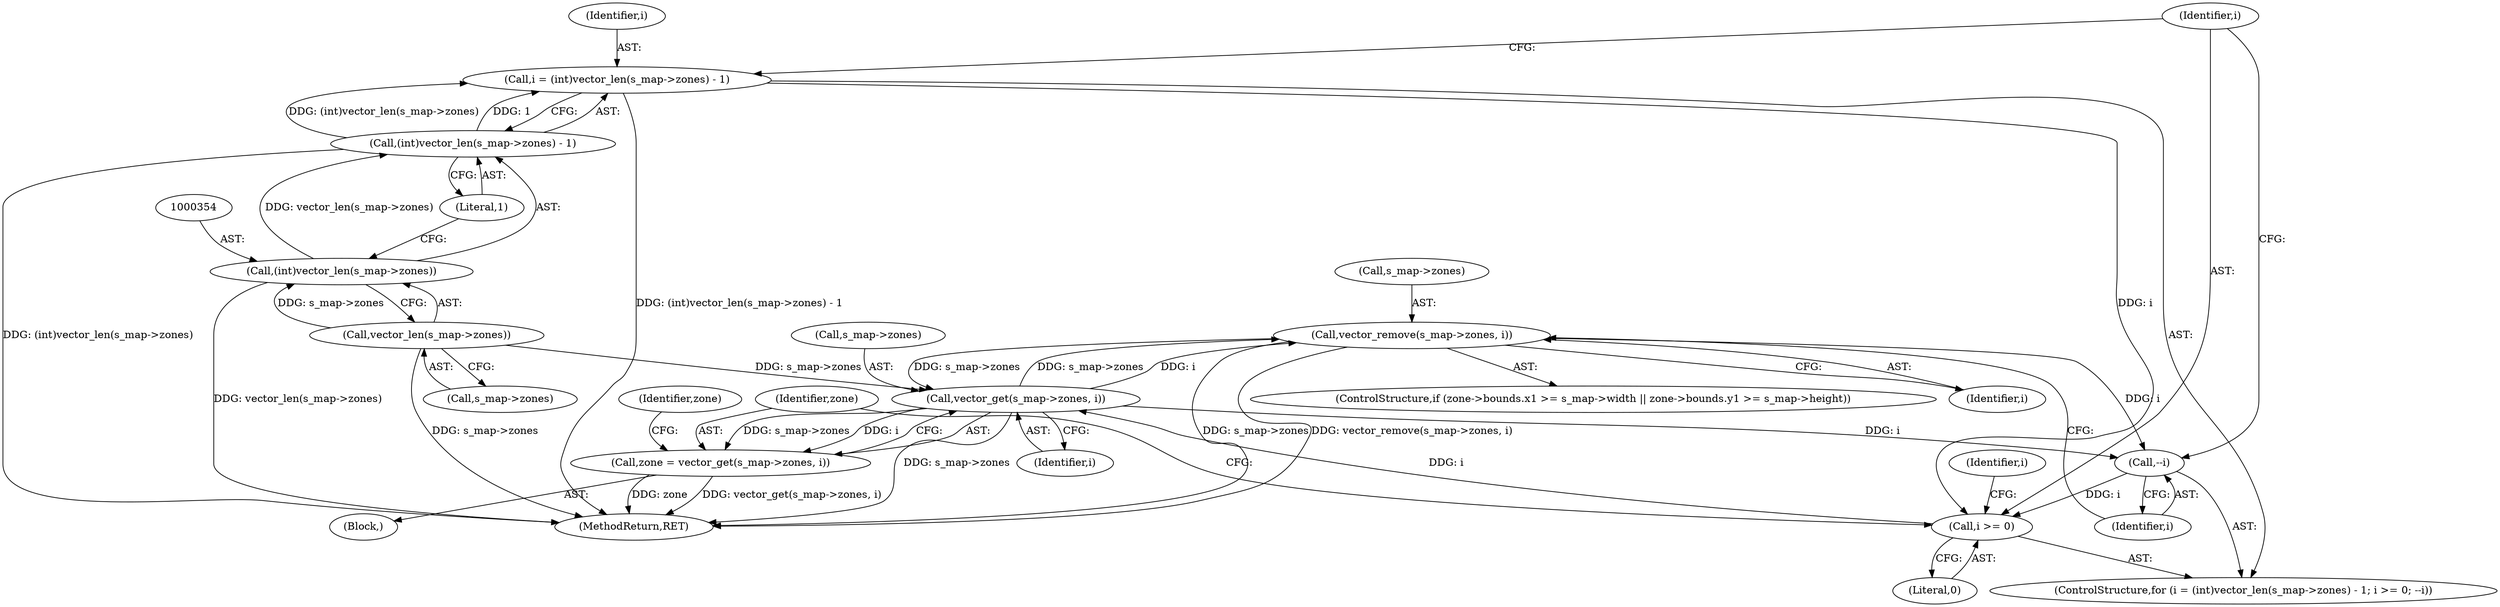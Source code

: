 digraph "0_minisphere_252c1ca184cb38e1acb917aa0e451c5f08519996@API" {
"1000393" [label="(Call,vector_remove(s_map->zones, i))"];
"1000368" [label="(Call,vector_get(s_map->zones, i))"];
"1000355" [label="(Call,vector_len(s_map->zones))"];
"1000393" [label="(Call,vector_remove(s_map->zones, i))"];
"1000360" [label="(Call,i >= 0)"];
"1000350" [label="(Call,i = (int)vector_len(s_map->zones) - 1)"];
"1000352" [label="(Call,(int)vector_len(s_map->zones) - 1)"];
"1000353" [label="(Call,(int)vector_len(s_map->zones))"];
"1000363" [label="(Call,--i)"];
"1000366" [label="(Call,zone = vector_get(s_map->zones, i))"];
"1000355" [label="(Call,vector_len(s_map->zones))"];
"1000349" [label="(ControlStructure,for (i = (int)vector_len(s_map->zones) - 1; i >= 0; --i))"];
"1000362" [label="(Literal,0)"];
"1000367" [label="(Identifier,zone)"];
"1000360" [label="(Call,i >= 0)"];
"1000372" [label="(Identifier,i)"];
"1000373" [label="(ControlStructure,if (zone->bounds.x1 >= s_map->width || zone->bounds.y1 >= s_map->height))"];
"1000485" [label="(MethodReturn,RET)"];
"1000353" [label="(Call,(int)vector_len(s_map->zones))"];
"1000359" [label="(Literal,1)"];
"1000393" [label="(Call,vector_remove(s_map->zones, i))"];
"1000364" [label="(Identifier,i)"];
"1000397" [label="(Identifier,i)"];
"1000350" [label="(Call,i = (int)vector_len(s_map->zones) - 1)"];
"1000365" [label="(Block,)"];
"1000368" [label="(Call,vector_get(s_map->zones, i))"];
"1000440" [label="(Identifier,i)"];
"1000361" [label="(Identifier,i)"];
"1000356" [label="(Call,s_map->zones)"];
"1000394" [label="(Call,s_map->zones)"];
"1000363" [label="(Call,--i)"];
"1000352" [label="(Call,(int)vector_len(s_map->zones) - 1)"];
"1000351" [label="(Identifier,i)"];
"1000378" [label="(Identifier,zone)"];
"1000366" [label="(Call,zone = vector_get(s_map->zones, i))"];
"1000369" [label="(Call,s_map->zones)"];
"1000393" -> "1000373"  [label="AST: "];
"1000393" -> "1000397"  [label="CFG: "];
"1000394" -> "1000393"  [label="AST: "];
"1000397" -> "1000393"  [label="AST: "];
"1000364" -> "1000393"  [label="CFG: "];
"1000393" -> "1000485"  [label="DDG: s_map->zones"];
"1000393" -> "1000485"  [label="DDG: vector_remove(s_map->zones, i)"];
"1000393" -> "1000363"  [label="DDG: i"];
"1000393" -> "1000368"  [label="DDG: s_map->zones"];
"1000368" -> "1000393"  [label="DDG: s_map->zones"];
"1000368" -> "1000393"  [label="DDG: i"];
"1000368" -> "1000366"  [label="AST: "];
"1000368" -> "1000372"  [label="CFG: "];
"1000369" -> "1000368"  [label="AST: "];
"1000372" -> "1000368"  [label="AST: "];
"1000366" -> "1000368"  [label="CFG: "];
"1000368" -> "1000485"  [label="DDG: s_map->zones"];
"1000368" -> "1000363"  [label="DDG: i"];
"1000368" -> "1000366"  [label="DDG: s_map->zones"];
"1000368" -> "1000366"  [label="DDG: i"];
"1000355" -> "1000368"  [label="DDG: s_map->zones"];
"1000360" -> "1000368"  [label="DDG: i"];
"1000355" -> "1000353"  [label="AST: "];
"1000355" -> "1000356"  [label="CFG: "];
"1000356" -> "1000355"  [label="AST: "];
"1000353" -> "1000355"  [label="CFG: "];
"1000355" -> "1000485"  [label="DDG: s_map->zones"];
"1000355" -> "1000353"  [label="DDG: s_map->zones"];
"1000360" -> "1000349"  [label="AST: "];
"1000360" -> "1000362"  [label="CFG: "];
"1000361" -> "1000360"  [label="AST: "];
"1000362" -> "1000360"  [label="AST: "];
"1000367" -> "1000360"  [label="CFG: "];
"1000440" -> "1000360"  [label="CFG: "];
"1000350" -> "1000360"  [label="DDG: i"];
"1000363" -> "1000360"  [label="DDG: i"];
"1000350" -> "1000349"  [label="AST: "];
"1000350" -> "1000352"  [label="CFG: "];
"1000351" -> "1000350"  [label="AST: "];
"1000352" -> "1000350"  [label="AST: "];
"1000361" -> "1000350"  [label="CFG: "];
"1000350" -> "1000485"  [label="DDG: (int)vector_len(s_map->zones) - 1"];
"1000352" -> "1000350"  [label="DDG: (int)vector_len(s_map->zones)"];
"1000352" -> "1000350"  [label="DDG: 1"];
"1000352" -> "1000359"  [label="CFG: "];
"1000353" -> "1000352"  [label="AST: "];
"1000359" -> "1000352"  [label="AST: "];
"1000352" -> "1000485"  [label="DDG: (int)vector_len(s_map->zones)"];
"1000353" -> "1000352"  [label="DDG: vector_len(s_map->zones)"];
"1000354" -> "1000353"  [label="AST: "];
"1000359" -> "1000353"  [label="CFG: "];
"1000353" -> "1000485"  [label="DDG: vector_len(s_map->zones)"];
"1000363" -> "1000349"  [label="AST: "];
"1000363" -> "1000364"  [label="CFG: "];
"1000364" -> "1000363"  [label="AST: "];
"1000361" -> "1000363"  [label="CFG: "];
"1000366" -> "1000365"  [label="AST: "];
"1000367" -> "1000366"  [label="AST: "];
"1000378" -> "1000366"  [label="CFG: "];
"1000366" -> "1000485"  [label="DDG: vector_get(s_map->zones, i)"];
"1000366" -> "1000485"  [label="DDG: zone"];
}
